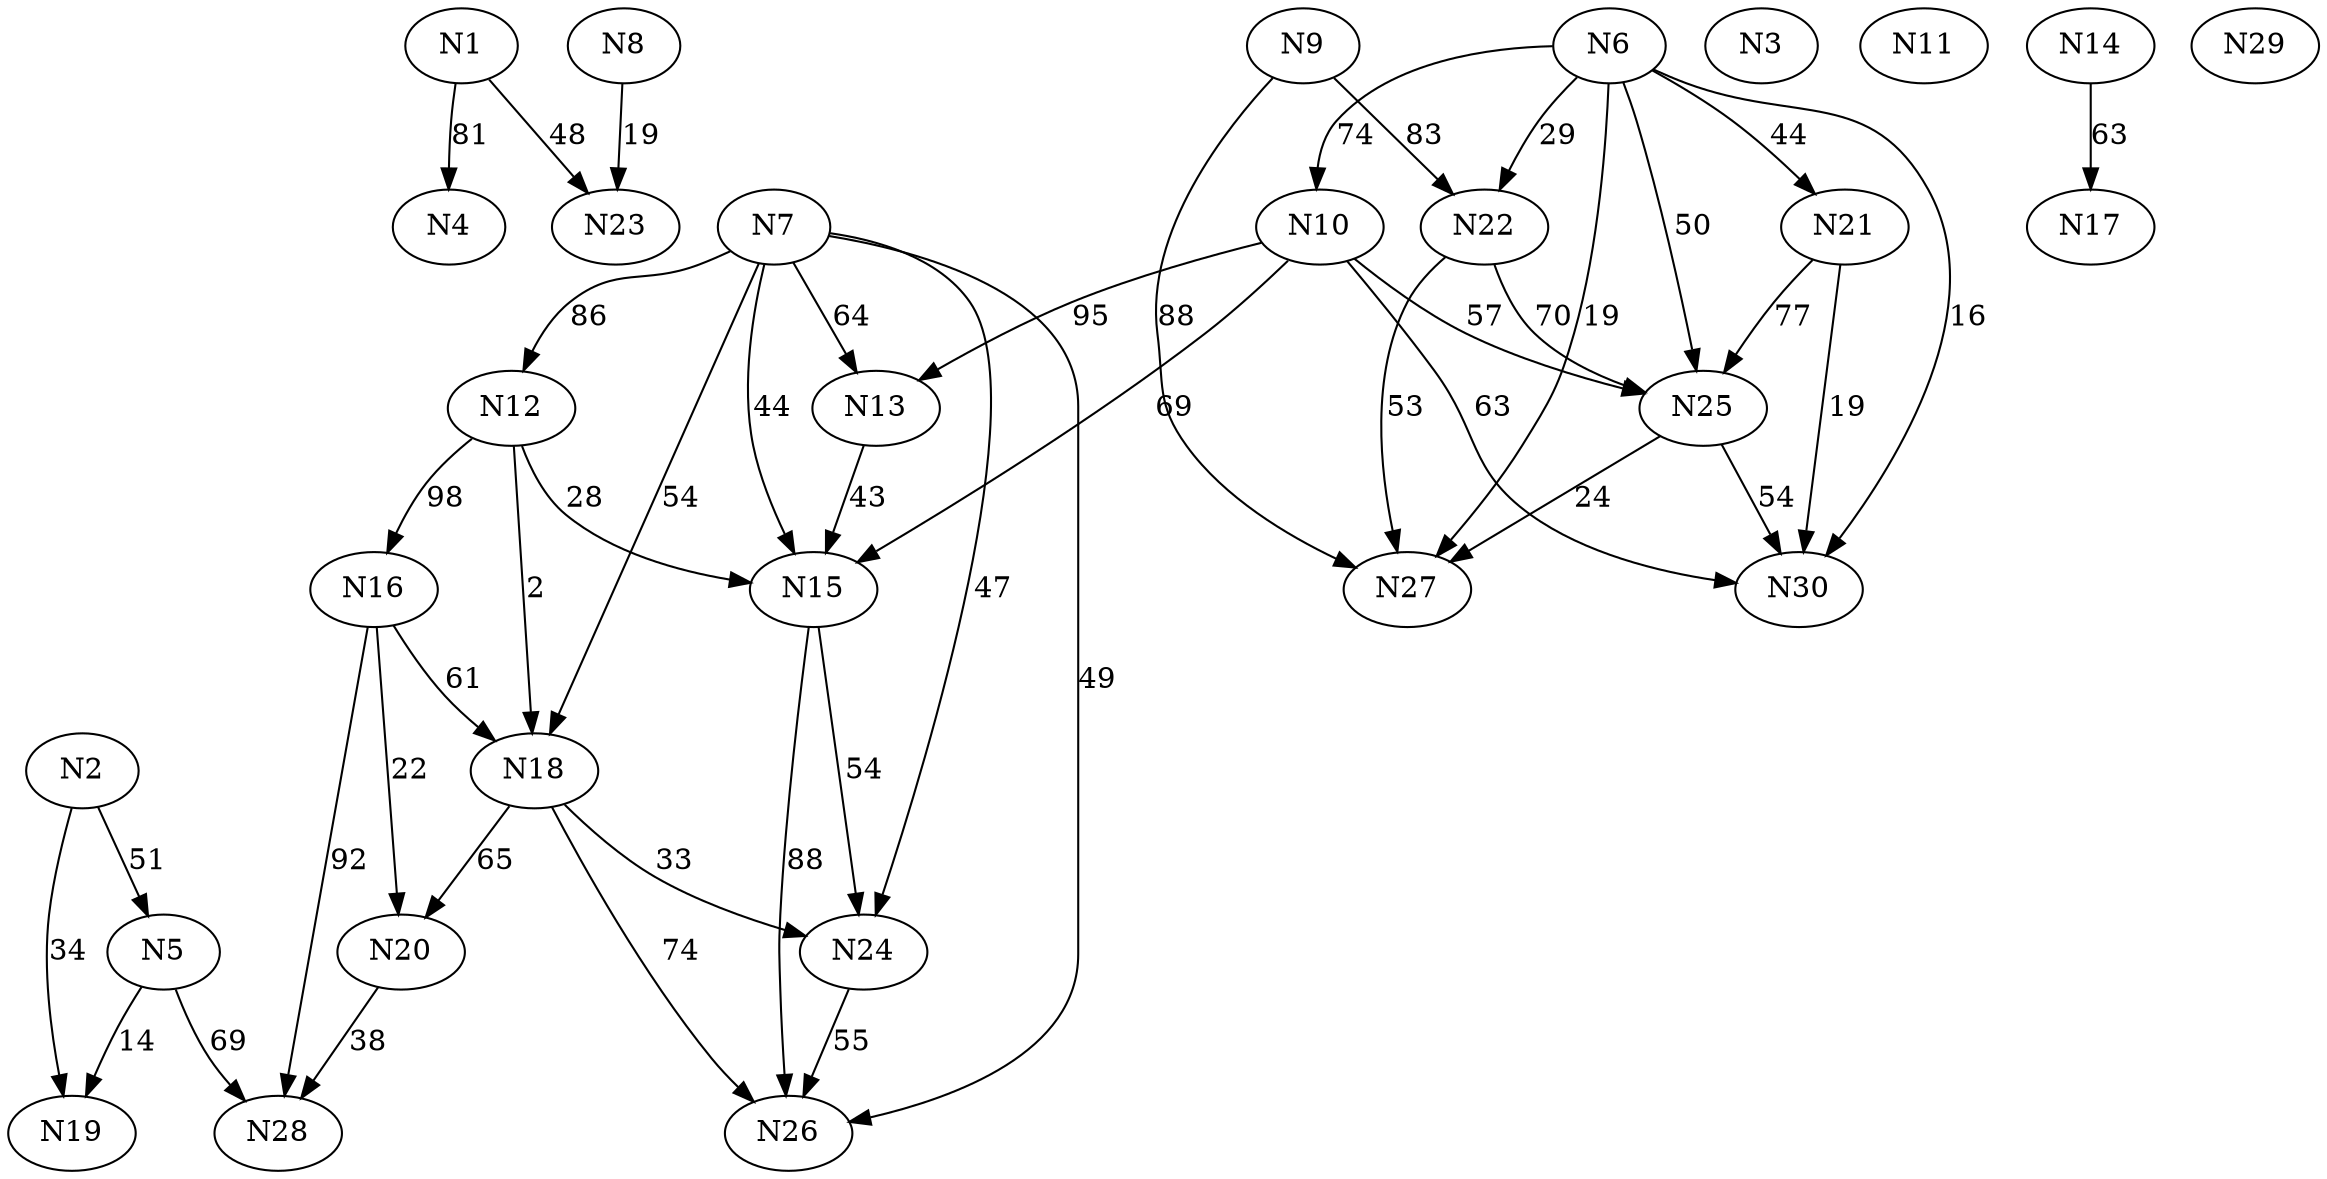 digraph Grafo {
    1[label="N1"];
    2[label="N2"];
    3[label="N3"];
    4[label="N4"];
    5[label="N5"];
    6[label="N6"];
    7[label="N7"];
    8[label="N8"];
    9[label="N9"];
    10[label="N10"];
    11[label="N11"];
    12[label="N12"];
    13[label="N13"];
    14[label="N14"];
    15[label="N15"];
    16[label="N16"];
    17[label="N17"];
    18[label="N18"];
    19[label="N19"];
    20[label="N20"];
    21[label="N21"];
    22[label="N22"];
    23[label="N23"];
    24[label="N24"];
    25[label="N25"];
    26[label="N26"];
    27[label="N27"];
    28[label="N28"];
    29[label="N29"];
    30[label="N30"];
    1 -> 4[label="81"];
    1 -> 23[label="48"];
    2 -> 5[label="51"];
    2 -> 19[label="34"];
    5 -> 19[label="14"];
    5 -> 28[label="69"];
    6 -> 10[label="74"];
    6 -> 21[label="44"];
    6 -> 22[label="29"];
    6 -> 25[label="50"];
    6 -> 27[label="19"];
    6 -> 30[label="16"];
    7 -> 12[label="86"];
    7 -> 13[label="64"];
    7 -> 15[label="44"];
    7 -> 18[label="54"];
    7 -> 24[label="47"];
    7 -> 26[label="49"];
    8 -> 23[label="19"];
    9 -> 22[label="83"];
    9 -> 27[label="88"];
    10 -> 13[label="95"];
    10 -> 15[label="69"];
    10 -> 25[label="57"];
    10 -> 30[label="63"];
    12 -> 15[label="28"];
    12 -> 16[label="98"];
    12 -> 18[label="2"];
    13 -> 15[label="43"];
    14 -> 17[label="63"];
    15 -> 24[label="54"];
    15 -> 26[label="88"];
    16 -> 18[label="61"];
    16 -> 20[label="22"];
    16 -> 28[label="92"];
    18 -> 20[label="65"];
    18 -> 24[label="33"];
    18 -> 26[label="74"];
    20 -> 28[label="38"];
    21 -> 25[label="77"];
    21 -> 30[label="19"];
    22 -> 25[label="70"];
    22 -> 27[label="53"];
    24 -> 26[label="55"];
    25 -> 27[label="24"];
    25 -> 30[label="54"];
}
